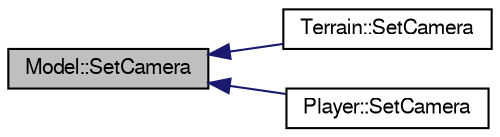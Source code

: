 digraph G
{
  bgcolor="transparent";
  edge [fontname="FreeSans",fontsize=10,labelfontname="FreeSans",labelfontsize=10];
  node [fontname="FreeSans",fontsize=10,shape=record];
  rankdir=LR;
  Node1 [label="Model::SetCamera",height=0.2,width=0.4,color="black", fillcolor="grey75", style="filled" fontcolor="black"];
  Node1 -> Node2 [dir=back,color="midnightblue",fontsize=10,style="solid"];
  Node2 [label="Terrain::SetCamera",height=0.2,width=0.4,color="black",URL="$class_terrain.html#d24a0b962c0bff2328d45c716a4b2788",tooltip="Sets the camera object."];
  Node1 -> Node3 [dir=back,color="midnightblue",fontsize=10,style="solid"];
  Node3 [label="Player::SetCamera",height=0.2,width=0.4,color="black",URL="$class_player.html#4747c299dc385f1aeb6ade65d67962bf",tooltip="Sets the camera object."];
}
